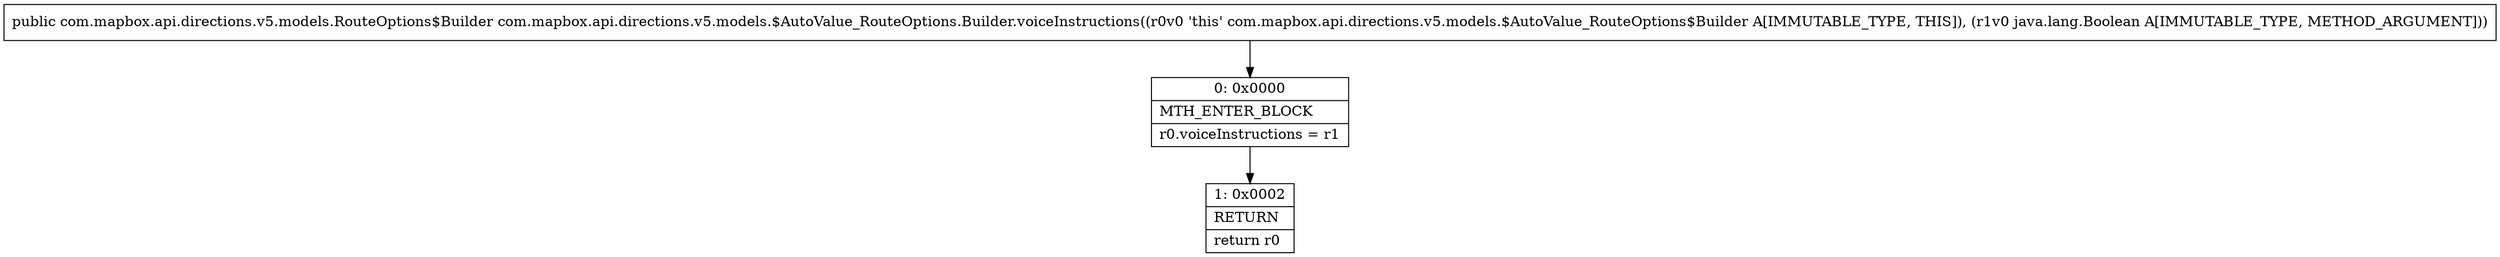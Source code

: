 digraph "CFG forcom.mapbox.api.directions.v5.models.$AutoValue_RouteOptions.Builder.voiceInstructions(Ljava\/lang\/Boolean;)Lcom\/mapbox\/api\/directions\/v5\/models\/RouteOptions$Builder;" {
Node_0 [shape=record,label="{0\:\ 0x0000|MTH_ENTER_BLOCK\l|r0.voiceInstructions = r1\l}"];
Node_1 [shape=record,label="{1\:\ 0x0002|RETURN\l|return r0\l}"];
MethodNode[shape=record,label="{public com.mapbox.api.directions.v5.models.RouteOptions$Builder com.mapbox.api.directions.v5.models.$AutoValue_RouteOptions.Builder.voiceInstructions((r0v0 'this' com.mapbox.api.directions.v5.models.$AutoValue_RouteOptions$Builder A[IMMUTABLE_TYPE, THIS]), (r1v0 java.lang.Boolean A[IMMUTABLE_TYPE, METHOD_ARGUMENT])) }"];
MethodNode -> Node_0;
Node_0 -> Node_1;
}

